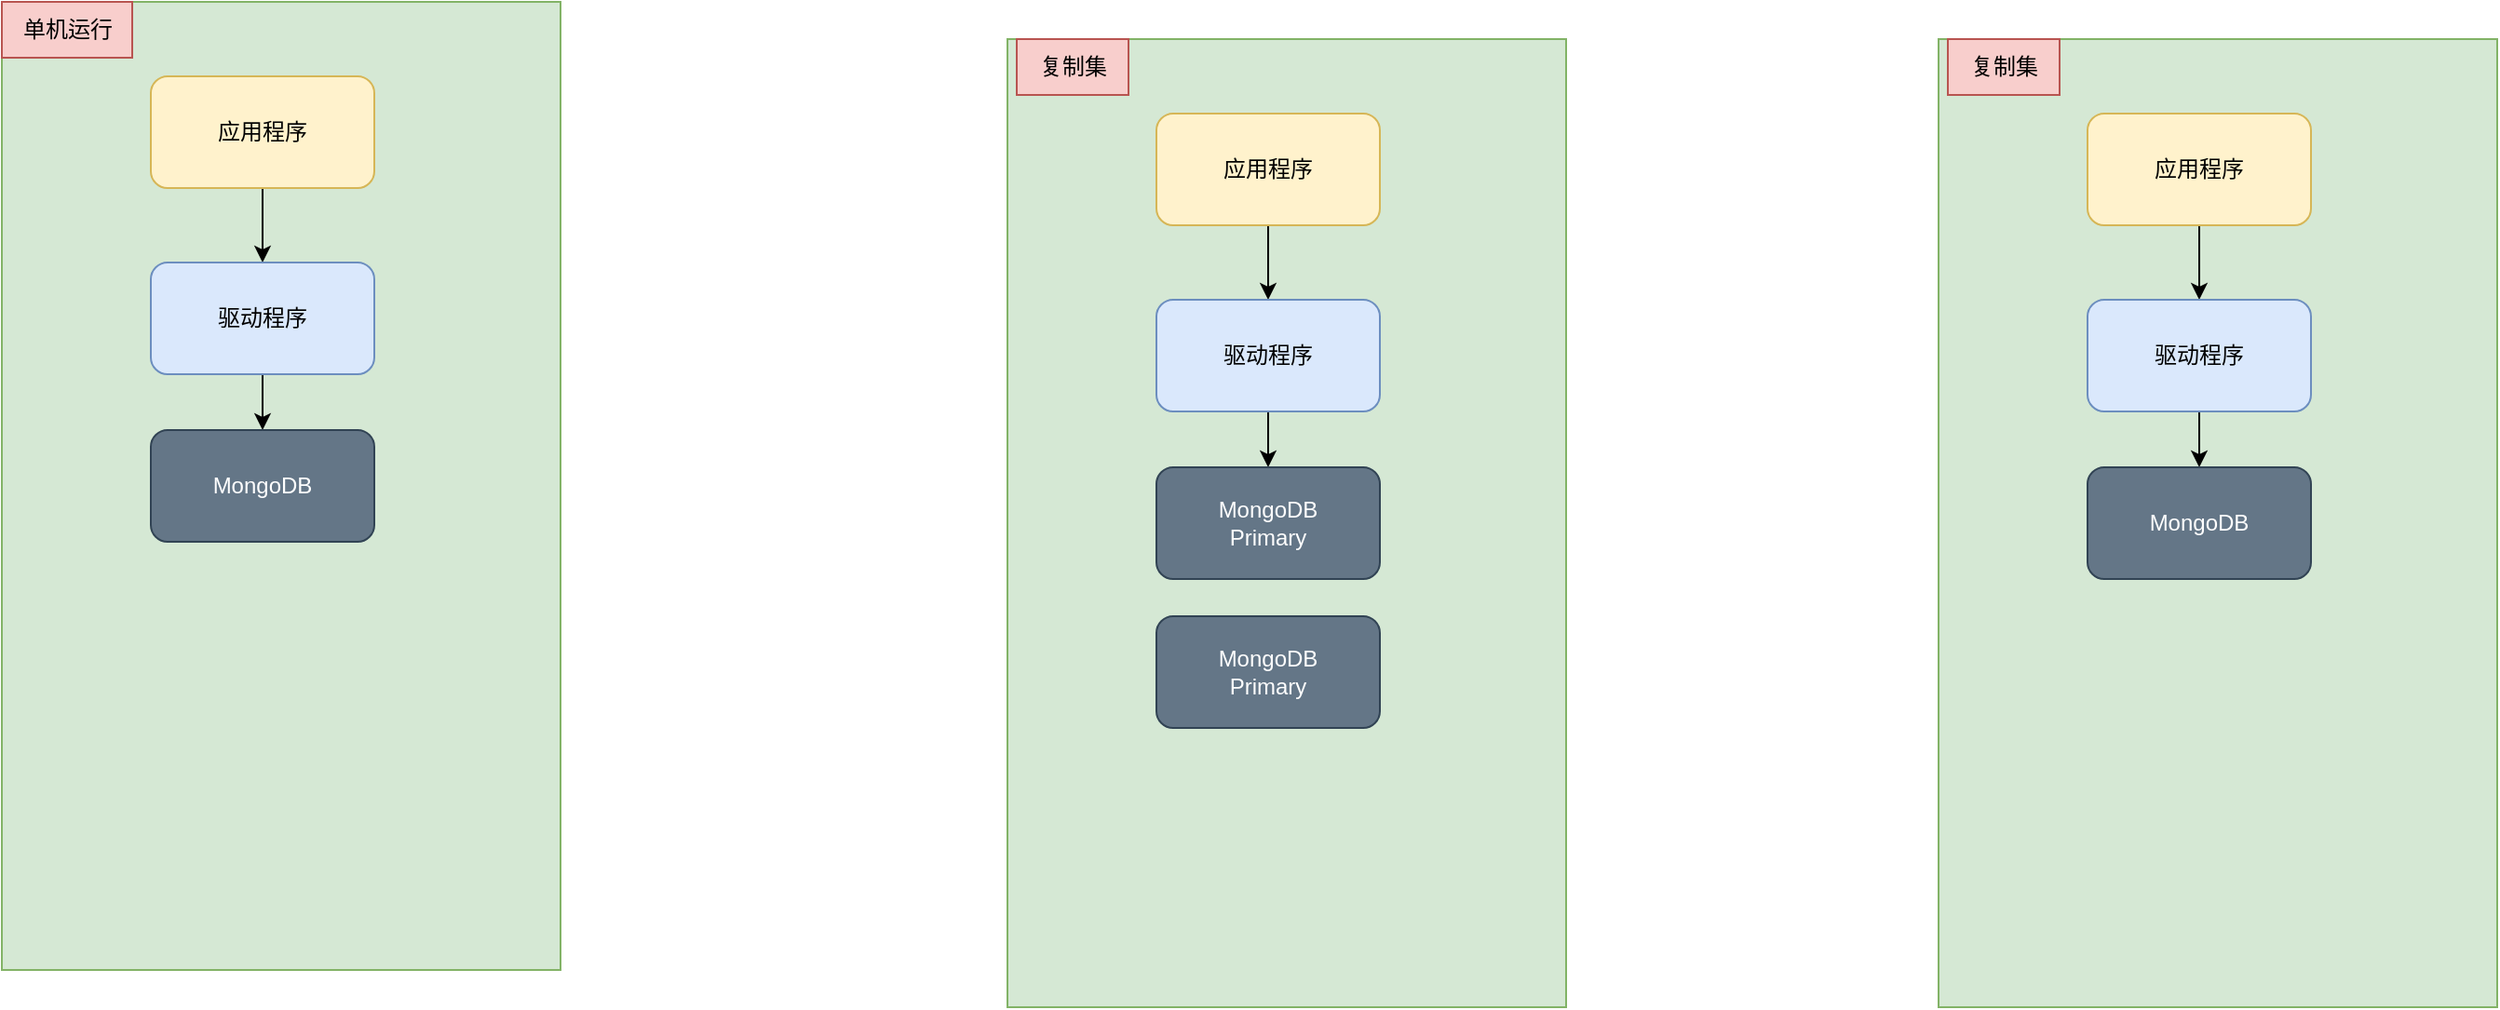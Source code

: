 <mxfile version="20.8.18" type="github">
  <diagram name="第 1 页" id="8SuLuBTpwIkDqSjnMxQ3">
    <mxGraphModel dx="1434" dy="764" grid="1" gridSize="10" guides="1" tooltips="1" connect="1" arrows="1" fold="1" page="1" pageScale="1" pageWidth="827" pageHeight="1169" math="0" shadow="0">
      <root>
        <mxCell id="0" />
        <mxCell id="1" parent="0" />
        <mxCell id="oWvnXfuGY_ad9esaMSXd-2" value="" style="rounded=0;whiteSpace=wrap;html=1;fillColor=#d5e8d4;strokeColor=#82b366;" vertex="1" parent="1">
          <mxGeometry x="100" y="170" width="300" height="520" as="geometry" />
        </mxCell>
        <mxCell id="oWvnXfuGY_ad9esaMSXd-3" value="单机运行" style="text;html=1;align=center;verticalAlign=middle;resizable=0;points=[];autosize=1;strokeColor=#b85450;fillColor=#f8cecc;" vertex="1" parent="1">
          <mxGeometry x="100" y="170" width="70" height="30" as="geometry" />
        </mxCell>
        <mxCell id="oWvnXfuGY_ad9esaMSXd-6" style="edgeStyle=orthogonalEdgeStyle;rounded=0;orthogonalLoop=1;jettySize=auto;html=1;entryX=0.5;entryY=0;entryDx=0;entryDy=0;" edge="1" parent="1" source="oWvnXfuGY_ad9esaMSXd-4" target="oWvnXfuGY_ad9esaMSXd-5">
          <mxGeometry relative="1" as="geometry" />
        </mxCell>
        <mxCell id="oWvnXfuGY_ad9esaMSXd-4" value="应用程序&lt;br&gt;" style="rounded=1;whiteSpace=wrap;html=1;fillColor=#fff2cc;strokeColor=#d6b656;" vertex="1" parent="1">
          <mxGeometry x="180" y="210" width="120" height="60" as="geometry" />
        </mxCell>
        <mxCell id="oWvnXfuGY_ad9esaMSXd-8" value="" style="edgeStyle=orthogonalEdgeStyle;rounded=0;orthogonalLoop=1;jettySize=auto;html=1;" edge="1" parent="1" source="oWvnXfuGY_ad9esaMSXd-5" target="oWvnXfuGY_ad9esaMSXd-7">
          <mxGeometry relative="1" as="geometry" />
        </mxCell>
        <mxCell id="oWvnXfuGY_ad9esaMSXd-5" value="驱动程序" style="rounded=1;whiteSpace=wrap;html=1;fillColor=#dae8fc;strokeColor=#6c8ebf;" vertex="1" parent="1">
          <mxGeometry x="180" y="310" width="120" height="60" as="geometry" />
        </mxCell>
        <mxCell id="oWvnXfuGY_ad9esaMSXd-7" value="MongoDB" style="rounded=1;whiteSpace=wrap;html=1;fillColor=#647687;fontColor=#ffffff;strokeColor=#314354;" vertex="1" parent="1">
          <mxGeometry x="180" y="400" width="120" height="60" as="geometry" />
        </mxCell>
        <mxCell id="oWvnXfuGY_ad9esaMSXd-9" value="" style="rounded=0;whiteSpace=wrap;html=1;fillColor=#d5e8d4;strokeColor=#82b366;" vertex="1" parent="1">
          <mxGeometry x="640" y="190" width="300" height="520" as="geometry" />
        </mxCell>
        <mxCell id="oWvnXfuGY_ad9esaMSXd-10" value="复制集" style="text;html=1;align=center;verticalAlign=middle;resizable=0;points=[];autosize=1;strokeColor=#b85450;fillColor=#f8cecc;" vertex="1" parent="1">
          <mxGeometry x="645" y="190" width="60" height="30" as="geometry" />
        </mxCell>
        <mxCell id="oWvnXfuGY_ad9esaMSXd-11" style="edgeStyle=orthogonalEdgeStyle;rounded=0;orthogonalLoop=1;jettySize=auto;html=1;entryX=0.5;entryY=0;entryDx=0;entryDy=0;" edge="1" parent="1" source="oWvnXfuGY_ad9esaMSXd-12" target="oWvnXfuGY_ad9esaMSXd-14">
          <mxGeometry relative="1" as="geometry" />
        </mxCell>
        <mxCell id="oWvnXfuGY_ad9esaMSXd-12" value="应用程序&lt;br&gt;" style="rounded=1;whiteSpace=wrap;html=1;fillColor=#fff2cc;strokeColor=#d6b656;" vertex="1" parent="1">
          <mxGeometry x="720" y="230" width="120" height="60" as="geometry" />
        </mxCell>
        <mxCell id="oWvnXfuGY_ad9esaMSXd-13" value="" style="edgeStyle=orthogonalEdgeStyle;rounded=0;orthogonalLoop=1;jettySize=auto;html=1;" edge="1" parent="1" source="oWvnXfuGY_ad9esaMSXd-14" target="oWvnXfuGY_ad9esaMSXd-15">
          <mxGeometry relative="1" as="geometry" />
        </mxCell>
        <mxCell id="oWvnXfuGY_ad9esaMSXd-14" value="驱动程序" style="rounded=1;whiteSpace=wrap;html=1;fillColor=#dae8fc;strokeColor=#6c8ebf;" vertex="1" parent="1">
          <mxGeometry x="720" y="330" width="120" height="60" as="geometry" />
        </mxCell>
        <mxCell id="oWvnXfuGY_ad9esaMSXd-15" value="MongoDB&lt;br&gt;Primary" style="rounded=1;whiteSpace=wrap;html=1;fillColor=#647687;fontColor=#ffffff;strokeColor=#314354;" vertex="1" parent="1">
          <mxGeometry x="720" y="420" width="120" height="60" as="geometry" />
        </mxCell>
        <mxCell id="oWvnXfuGY_ad9esaMSXd-24" value="" style="rounded=0;whiteSpace=wrap;html=1;fillColor=#d5e8d4;strokeColor=#82b366;" vertex="1" parent="1">
          <mxGeometry x="1140" y="190" width="300" height="520" as="geometry" />
        </mxCell>
        <mxCell id="oWvnXfuGY_ad9esaMSXd-25" value="复制集" style="text;html=1;align=center;verticalAlign=middle;resizable=0;points=[];autosize=1;strokeColor=#b85450;fillColor=#f8cecc;" vertex="1" parent="1">
          <mxGeometry x="1145" y="190" width="60" height="30" as="geometry" />
        </mxCell>
        <mxCell id="oWvnXfuGY_ad9esaMSXd-26" style="edgeStyle=orthogonalEdgeStyle;rounded=0;orthogonalLoop=1;jettySize=auto;html=1;entryX=0.5;entryY=0;entryDx=0;entryDy=0;" edge="1" parent="1" source="oWvnXfuGY_ad9esaMSXd-27" target="oWvnXfuGY_ad9esaMSXd-29">
          <mxGeometry relative="1" as="geometry" />
        </mxCell>
        <mxCell id="oWvnXfuGY_ad9esaMSXd-27" value="应用程序&lt;br&gt;" style="rounded=1;whiteSpace=wrap;html=1;fillColor=#fff2cc;strokeColor=#d6b656;" vertex="1" parent="1">
          <mxGeometry x="1220" y="230" width="120" height="60" as="geometry" />
        </mxCell>
        <mxCell id="oWvnXfuGY_ad9esaMSXd-28" value="" style="edgeStyle=orthogonalEdgeStyle;rounded=0;orthogonalLoop=1;jettySize=auto;html=1;" edge="1" parent="1" source="oWvnXfuGY_ad9esaMSXd-29" target="oWvnXfuGY_ad9esaMSXd-30">
          <mxGeometry relative="1" as="geometry" />
        </mxCell>
        <mxCell id="oWvnXfuGY_ad9esaMSXd-29" value="驱动程序" style="rounded=1;whiteSpace=wrap;html=1;fillColor=#dae8fc;strokeColor=#6c8ebf;" vertex="1" parent="1">
          <mxGeometry x="1220" y="330" width="120" height="60" as="geometry" />
        </mxCell>
        <mxCell id="oWvnXfuGY_ad9esaMSXd-30" value="MongoDB" style="rounded=1;whiteSpace=wrap;html=1;fillColor=#647687;fontColor=#ffffff;strokeColor=#314354;" vertex="1" parent="1">
          <mxGeometry x="1220" y="420" width="120" height="60" as="geometry" />
        </mxCell>
        <mxCell id="oWvnXfuGY_ad9esaMSXd-31" value="MongoDB&lt;br style=&quot;border-color: var(--border-color);&quot;&gt;Primary" style="rounded=1;whiteSpace=wrap;html=1;fillColor=#647687;fontColor=#ffffff;strokeColor=#314354;" vertex="1" parent="1">
          <mxGeometry x="720" y="500" width="120" height="60" as="geometry" />
        </mxCell>
      </root>
    </mxGraphModel>
  </diagram>
</mxfile>

